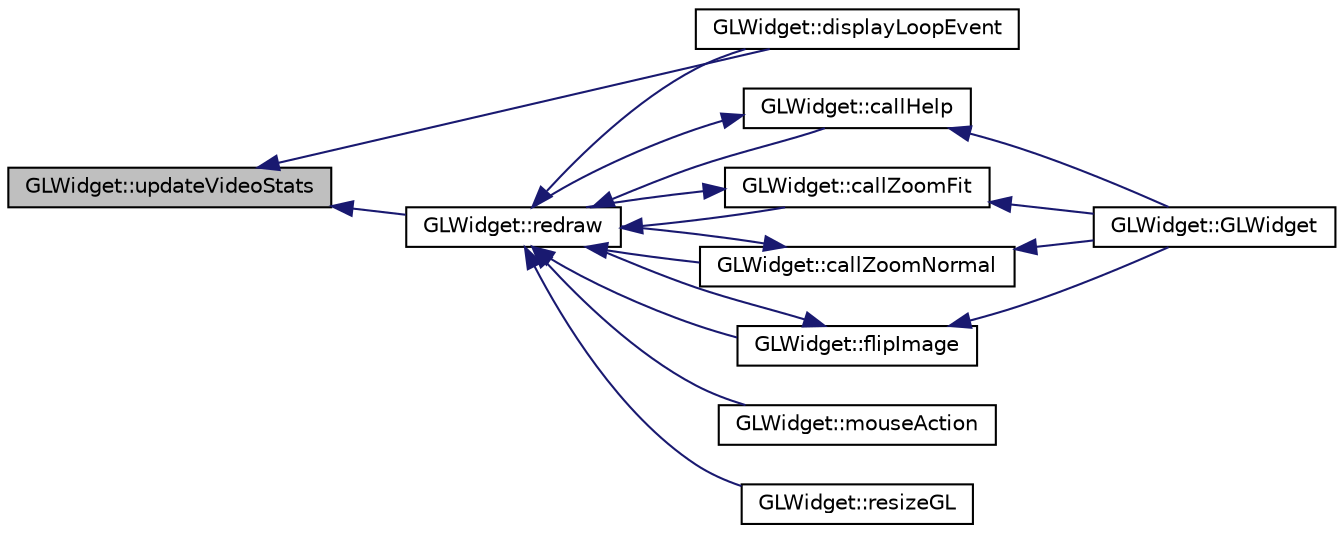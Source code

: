 digraph "GLWidget::updateVideoStats"
{
 // INTERACTIVE_SVG=YES
  edge [fontname="Helvetica",fontsize="10",labelfontname="Helvetica",labelfontsize="10"];
  node [fontname="Helvetica",fontsize="10",shape=record];
  rankdir="LR";
  Node1 [label="GLWidget::updateVideoStats",height=0.2,width=0.4,color="black", fillcolor="grey75", style="filled", fontcolor="black"];
  Node1 -> Node2 [dir="back",color="midnightblue",fontsize="10",style="solid",fontname="Helvetica"];
  Node2 [label="GLWidget::displayLoopEvent",height=0.2,width=0.4,color="black", fillcolor="white", style="filled",URL="$da/d10/class_g_l_widget.html#aa3b3f12a716b4873ec8e218ff6fbfd73"];
  Node1 -> Node3 [dir="back",color="midnightblue",fontsize="10",style="solid",fontname="Helvetica"];
  Node3 [label="GLWidget::redraw",height=0.2,width=0.4,color="black", fillcolor="white", style="filled",URL="$da/d10/class_g_l_widget.html#a3c2a15e2dc8d00d66892a5419b95c740"];
  Node3 -> Node4 [dir="back",color="midnightblue",fontsize="10",style="solid",fontname="Helvetica"];
  Node4 [label="GLWidget::callHelp",height=0.2,width=0.4,color="black", fillcolor="white", style="filled",URL="$da/d10/class_g_l_widget.html#a7fd6e2670f26ea0d6c2b45e0c5a4a5c0"];
  Node4 -> Node5 [dir="back",color="midnightblue",fontsize="10",style="solid",fontname="Helvetica"];
  Node5 [label="GLWidget::GLWidget",height=0.2,width=0.4,color="black", fillcolor="white", style="filled",URL="$da/d10/class_g_l_widget.html#a9561cd3813d0bdb1b09675a9ec6eda81"];
  Node4 -> Node3 [dir="back",color="midnightblue",fontsize="10",style="solid",fontname="Helvetica"];
  Node3 -> Node6 [dir="back",color="midnightblue",fontsize="10",style="solid",fontname="Helvetica"];
  Node6 [label="GLWidget::callZoomFit",height=0.2,width=0.4,color="black", fillcolor="white", style="filled",URL="$da/d10/class_g_l_widget.html#a0a19fee8dd3793786b5aa32f6febc41f"];
  Node6 -> Node5 [dir="back",color="midnightblue",fontsize="10",style="solid",fontname="Helvetica"];
  Node6 -> Node3 [dir="back",color="midnightblue",fontsize="10",style="solid",fontname="Helvetica"];
  Node3 -> Node7 [dir="back",color="midnightblue",fontsize="10",style="solid",fontname="Helvetica"];
  Node7 [label="GLWidget::callZoomNormal",height=0.2,width=0.4,color="black", fillcolor="white", style="filled",URL="$da/d10/class_g_l_widget.html#a56ad5fa847158e2b162051e35aec3228"];
  Node7 -> Node5 [dir="back",color="midnightblue",fontsize="10",style="solid",fontname="Helvetica"];
  Node7 -> Node3 [dir="back",color="midnightblue",fontsize="10",style="solid",fontname="Helvetica"];
  Node3 -> Node2 [dir="back",color="midnightblue",fontsize="10",style="solid",fontname="Helvetica"];
  Node3 -> Node8 [dir="back",color="midnightblue",fontsize="10",style="solid",fontname="Helvetica"];
  Node8 [label="GLWidget::flipImage",height=0.2,width=0.4,color="black", fillcolor="white", style="filled",URL="$da/d10/class_g_l_widget.html#aea03d21ab69dc3c2d7ad085c72fa7911"];
  Node8 -> Node5 [dir="back",color="midnightblue",fontsize="10",style="solid",fontname="Helvetica"];
  Node8 -> Node3 [dir="back",color="midnightblue",fontsize="10",style="solid",fontname="Helvetica"];
  Node3 -> Node9 [dir="back",color="midnightblue",fontsize="10",style="solid",fontname="Helvetica"];
  Node9 [label="GLWidget::mouseAction",height=0.2,width=0.4,color="black", fillcolor="white", style="filled",URL="$da/d10/class_g_l_widget.html#ac38cb02e557b2f553c83bb49f26eb50d"];
  Node3 -> Node10 [dir="back",color="midnightblue",fontsize="10",style="solid",fontname="Helvetica"];
  Node10 [label="GLWidget::resizeGL",height=0.2,width=0.4,color="black", fillcolor="white", style="filled",URL="$da/d10/class_g_l_widget.html#ac0d2a8ecf60907a81c0d73475d851025"];
}
